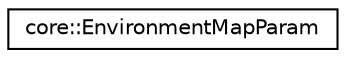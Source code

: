 digraph "Graphical Class Hierarchy"
{
 // LATEX_PDF_SIZE
  edge [fontname="Helvetica",fontsize="10",labelfontname="Helvetica",labelfontsize="10"];
  node [fontname="Helvetica",fontsize="10",shape=record];
  rankdir="LR";
  Node0 [label="core::EnvironmentMapParam",height=0.2,width=0.4,color="black", fillcolor="white", style="filled",URL="$d2/d85/structcore_1_1EnvironmentMapParam.html",tooltip=" "];
}
